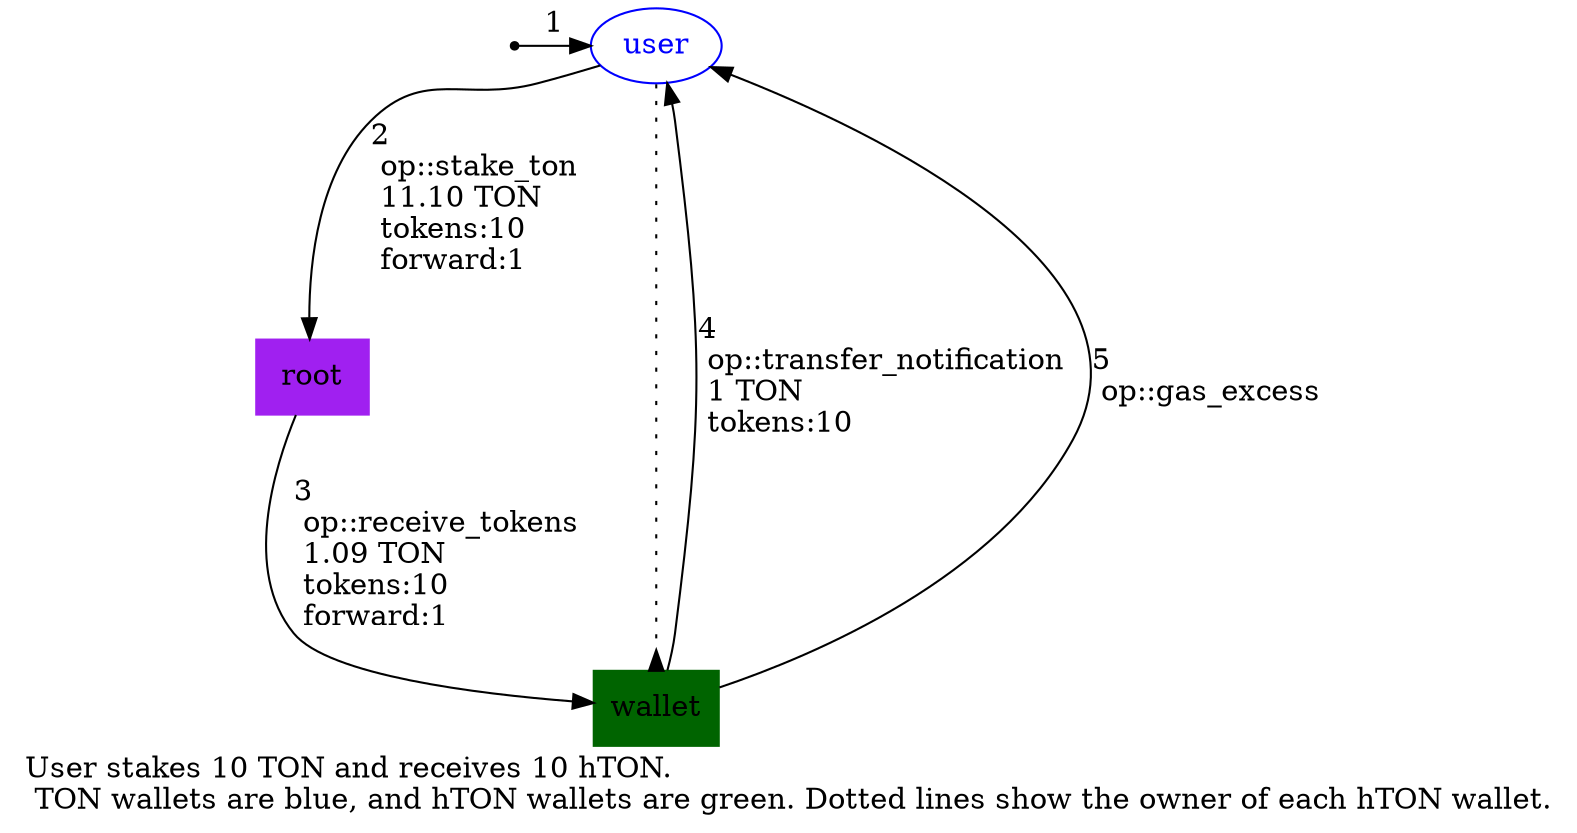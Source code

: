 digraph {
    label="User stakes 10 TON and receives 10 hTON.\l TON wallets are blue, and hTON wallets are green. Dotted lines show the owner of each hTON wallet.\l"
    splines=spline

    /* Entities */
    external [ shape=point ]
    user [ shape=oval color=blue fontcolor=blue ]
    root [ shape=box color=purple style=filled ]
    wallet [ shape=box color=darkgreen style=filled ]

    /* Relationships */
    external -> user [ label=1 ]
    user -> root [ label="2\l op::stake_ton\l 11.10 TON\l tokens:10\l forward:1\l" ]
    root -> wallet [ label="3\l op::receive_tokens\l 1.09 TON\l tokens:10\l forward:1\l" ]
    user -> wallet [ arrowhead=inv style=dotted ]
    wallet -> user [ label="4\l op::transfer_notification\l 1 TON\l tokens:10\l" ]
    wallet -> user [ label="5\l op::gas_excess\l" ]

    /* Ranks */
    { rank=min external user }
    { rank=max wallet }
}
